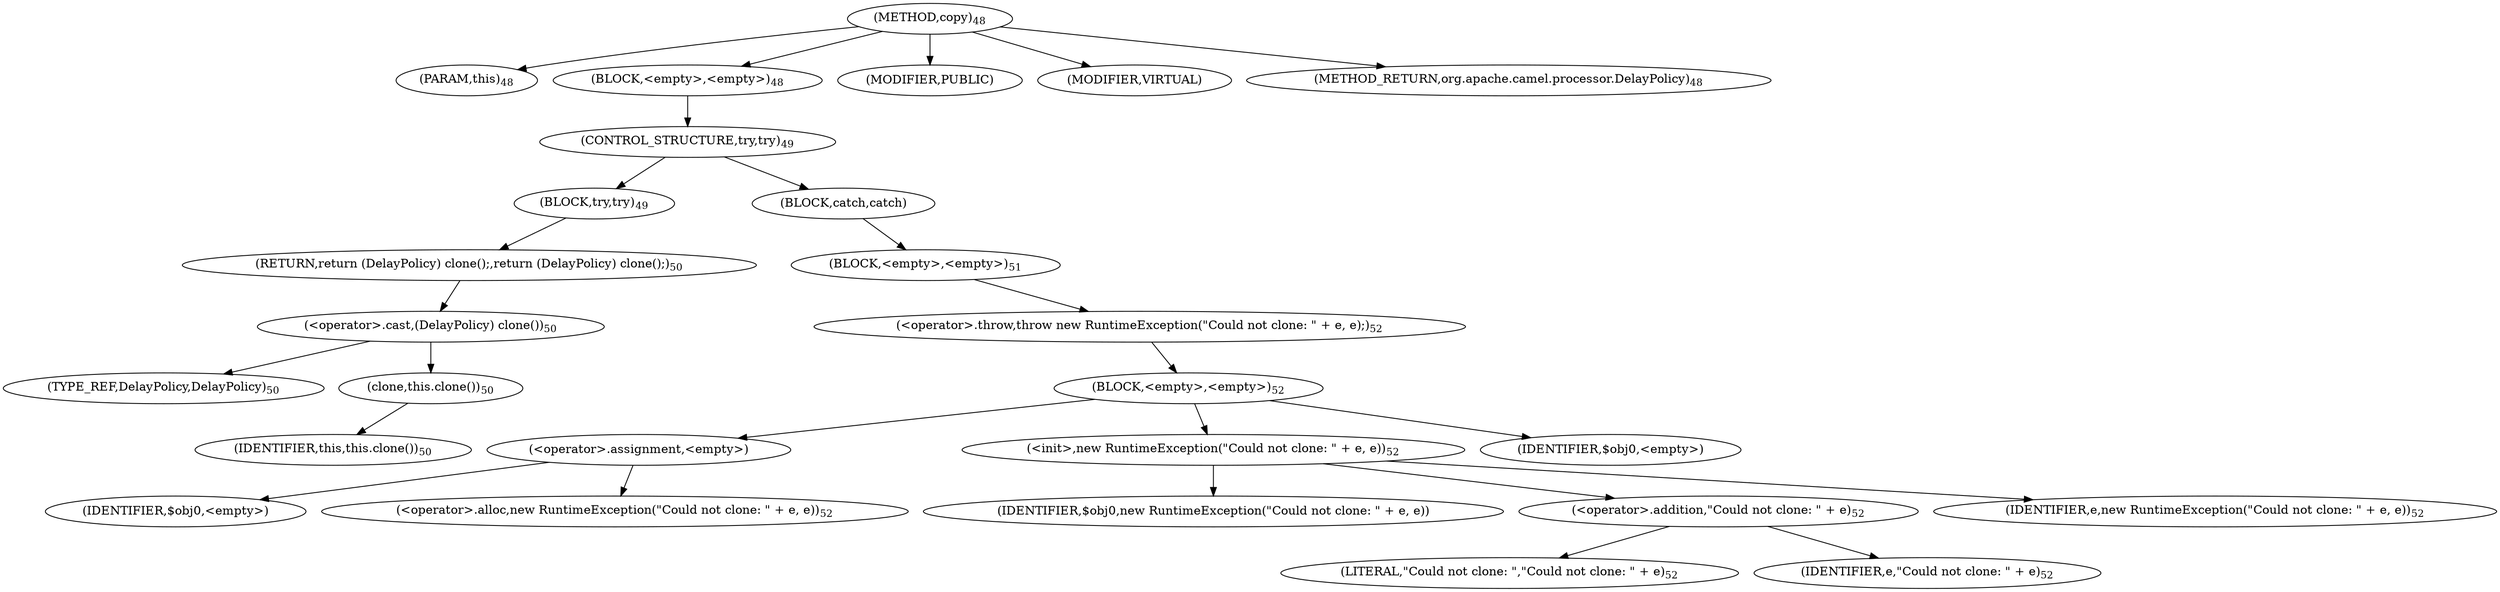 digraph "copy" {  
"55" [label = <(METHOD,copy)<SUB>48</SUB>> ]
"4" [label = <(PARAM,this)<SUB>48</SUB>> ]
"56" [label = <(BLOCK,&lt;empty&gt;,&lt;empty&gt;)<SUB>48</SUB>> ]
"57" [label = <(CONTROL_STRUCTURE,try,try)<SUB>49</SUB>> ]
"58" [label = <(BLOCK,try,try)<SUB>49</SUB>> ]
"59" [label = <(RETURN,return (DelayPolicy) clone();,return (DelayPolicy) clone();)<SUB>50</SUB>> ]
"60" [label = <(&lt;operator&gt;.cast,(DelayPolicy) clone())<SUB>50</SUB>> ]
"61" [label = <(TYPE_REF,DelayPolicy,DelayPolicy)<SUB>50</SUB>> ]
"62" [label = <(clone,this.clone())<SUB>50</SUB>> ]
"3" [label = <(IDENTIFIER,this,this.clone())<SUB>50</SUB>> ]
"63" [label = <(BLOCK,catch,catch)> ]
"64" [label = <(BLOCK,&lt;empty&gt;,&lt;empty&gt;)<SUB>51</SUB>> ]
"65" [label = <(&lt;operator&gt;.throw,throw new RuntimeException(&quot;Could not clone: &quot; + e, e);)<SUB>52</SUB>> ]
"66" [label = <(BLOCK,&lt;empty&gt;,&lt;empty&gt;)<SUB>52</SUB>> ]
"67" [label = <(&lt;operator&gt;.assignment,&lt;empty&gt;)> ]
"68" [label = <(IDENTIFIER,$obj0,&lt;empty&gt;)> ]
"69" [label = <(&lt;operator&gt;.alloc,new RuntimeException(&quot;Could not clone: &quot; + e, e))<SUB>52</SUB>> ]
"70" [label = <(&lt;init&gt;,new RuntimeException(&quot;Could not clone: &quot; + e, e))<SUB>52</SUB>> ]
"71" [label = <(IDENTIFIER,$obj0,new RuntimeException(&quot;Could not clone: &quot; + e, e))> ]
"72" [label = <(&lt;operator&gt;.addition,&quot;Could not clone: &quot; + e)<SUB>52</SUB>> ]
"73" [label = <(LITERAL,&quot;Could not clone: &quot;,&quot;Could not clone: &quot; + e)<SUB>52</SUB>> ]
"74" [label = <(IDENTIFIER,e,&quot;Could not clone: &quot; + e)<SUB>52</SUB>> ]
"75" [label = <(IDENTIFIER,e,new RuntimeException(&quot;Could not clone: &quot; + e, e))<SUB>52</SUB>> ]
"76" [label = <(IDENTIFIER,$obj0,&lt;empty&gt;)> ]
"77" [label = <(MODIFIER,PUBLIC)> ]
"78" [label = <(MODIFIER,VIRTUAL)> ]
"79" [label = <(METHOD_RETURN,org.apache.camel.processor.DelayPolicy)<SUB>48</SUB>> ]
  "55" -> "4" 
  "55" -> "56" 
  "55" -> "77" 
  "55" -> "78" 
  "55" -> "79" 
  "56" -> "57" 
  "57" -> "58" 
  "57" -> "63" 
  "58" -> "59" 
  "59" -> "60" 
  "60" -> "61" 
  "60" -> "62" 
  "62" -> "3" 
  "63" -> "64" 
  "64" -> "65" 
  "65" -> "66" 
  "66" -> "67" 
  "66" -> "70" 
  "66" -> "76" 
  "67" -> "68" 
  "67" -> "69" 
  "70" -> "71" 
  "70" -> "72" 
  "70" -> "75" 
  "72" -> "73" 
  "72" -> "74" 
}
